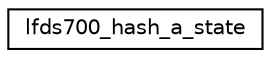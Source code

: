 digraph "Graphical Class Hierarchy"
{
 // LATEX_PDF_SIZE
  edge [fontname="Helvetica",fontsize="10",labelfontname="Helvetica",labelfontsize="10"];
  node [fontname="Helvetica",fontsize="10",shape=record];
  rankdir="LR";
  Node0 [label="lfds700_hash_a_state",height=0.2,width=0.4,color="black", fillcolor="white", style="filled",URL="$structlfds700__hash__a__state.html",tooltip=" "];
}

